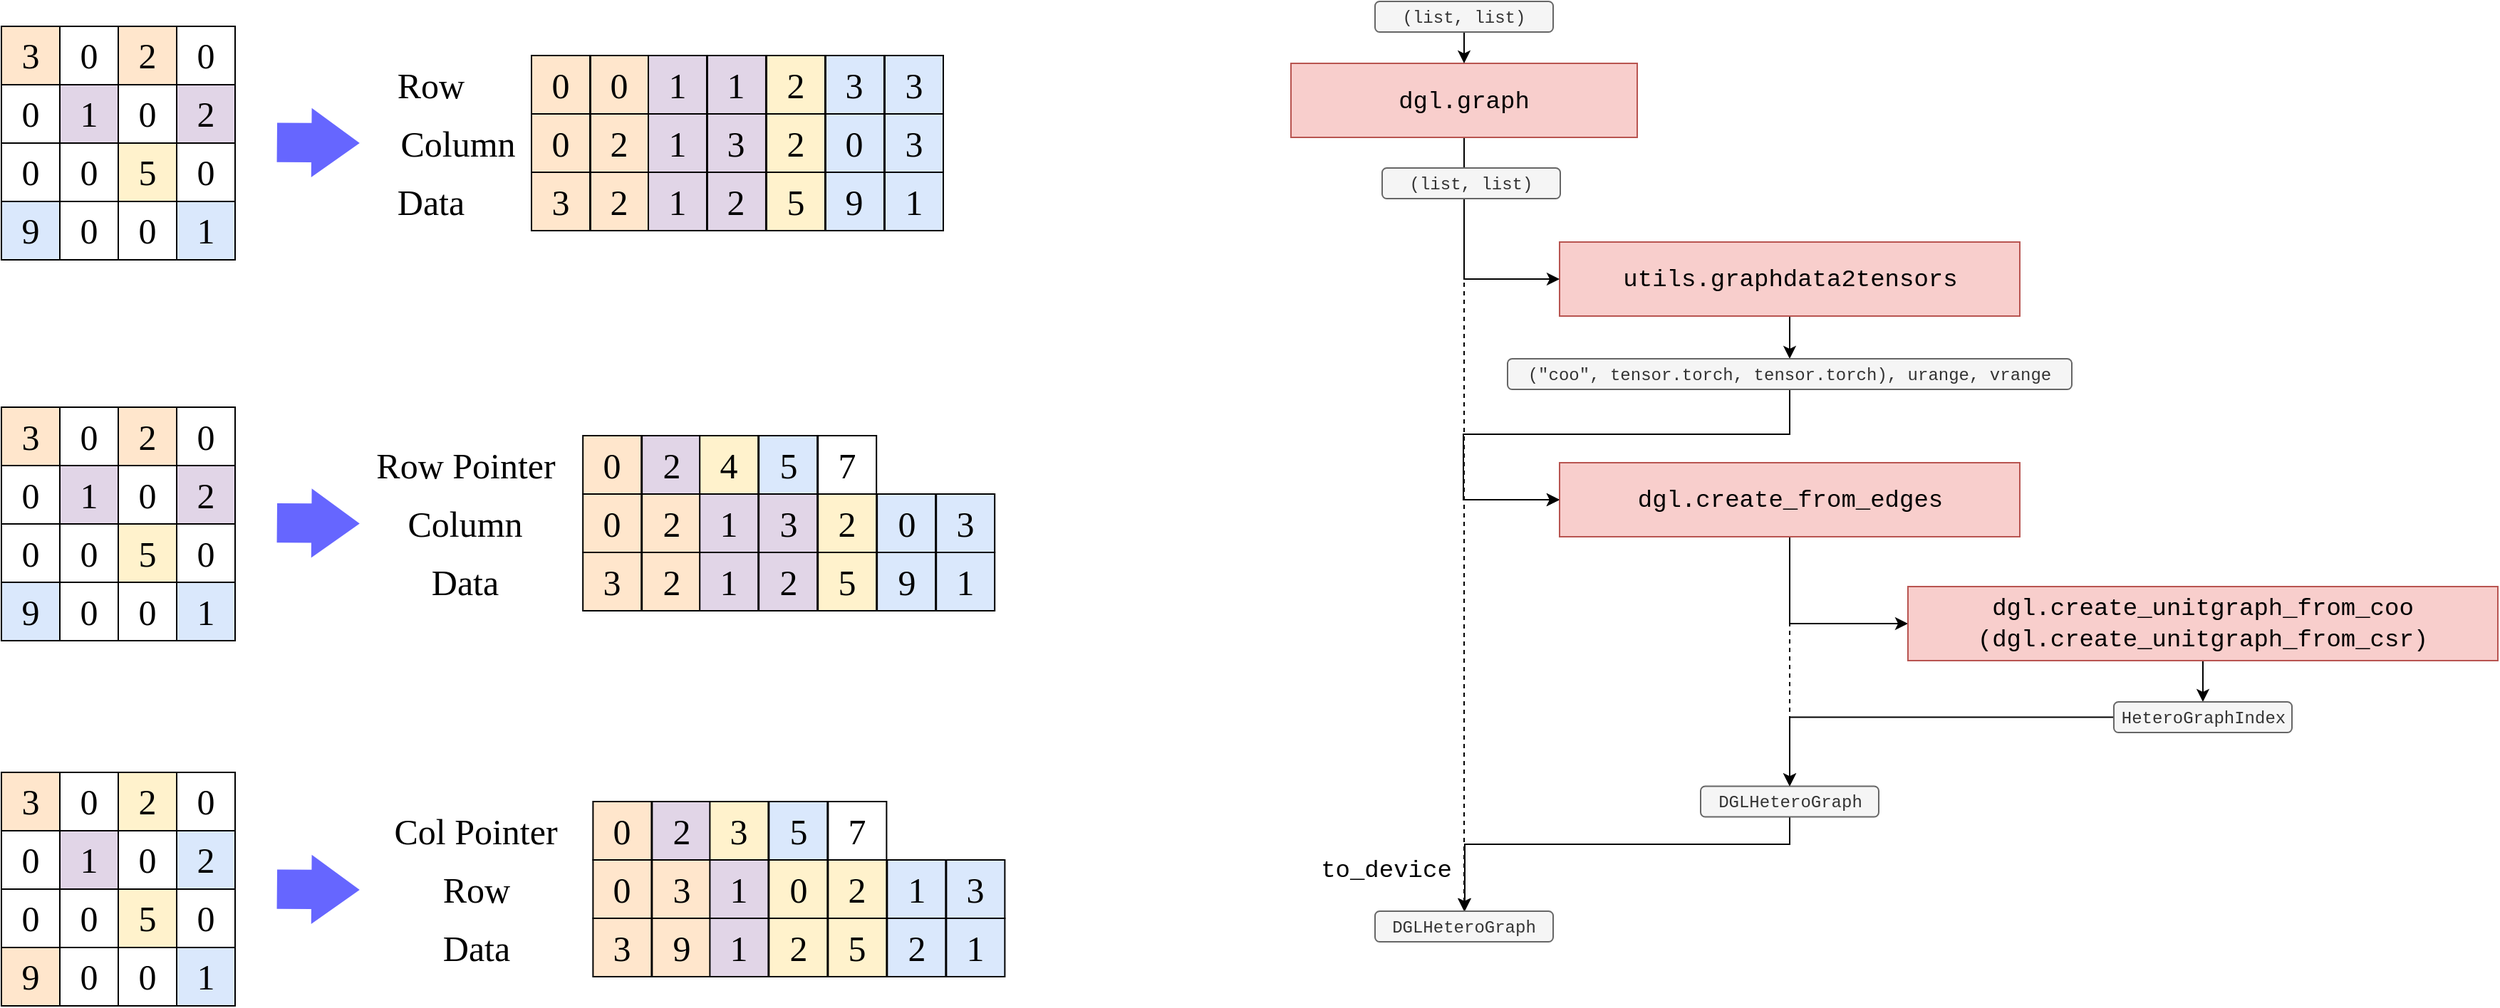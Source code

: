 <mxfile version="15.8.7" type="device"><diagram id="SxTPNowjewA1KkEdFy43" name="Page-1"><mxGraphModel dx="3826" dy="-4719" grid="0" gridSize="10" guides="1" tooltips="1" connect="1" arrows="1" fold="1" page="0" pageScale="1" pageWidth="827" pageHeight="1169" math="0" shadow="0"><root><mxCell id="0"/><mxCell id="1" parent="0"/><mxCell id="z6nyn9DgSrlW5xsmhyl9-1" value="&lt;font style=&quot;font-size: 25px&quot;&gt;3&lt;/font&gt;" style="whiteSpace=wrap;html=1;aspect=fixed;fontFamily=Tahoma;fillColor=#ffe6cc;strokeColor=#000000;" parent="1" vertex="1"><mxGeometry x="-2289" y="5666.5" width="41" height="41" as="geometry"/></mxCell><mxCell id="z6nyn9DgSrlW5xsmhyl9-2" value="&lt;font style=&quot;font-size: 25px&quot;&gt;0&lt;/font&gt;" style="whiteSpace=wrap;html=1;aspect=fixed;fontFamily=Tahoma;strokeColor=#000000;" parent="1" vertex="1"><mxGeometry x="-2248" y="5666.5" width="41" height="41" as="geometry"/></mxCell><mxCell id="z6nyn9DgSrlW5xsmhyl9-3" value="&lt;font style=&quot;font-size: 25px&quot;&gt;2&lt;/font&gt;" style="whiteSpace=wrap;html=1;aspect=fixed;fontFamily=Tahoma;fillColor=#ffe6cc;strokeColor=#000000;" parent="1" vertex="1"><mxGeometry x="-2207" y="5666.5" width="41" height="41" as="geometry"/></mxCell><mxCell id="z6nyn9DgSrlW5xsmhyl9-4" value="&lt;font style=&quot;font-size: 25px&quot;&gt;0&lt;/font&gt;" style="whiteSpace=wrap;html=1;aspect=fixed;fontFamily=Tahoma;strokeColor=#000000;" parent="1" vertex="1"><mxGeometry x="-2166" y="5666.5" width="41" height="41" as="geometry"/></mxCell><mxCell id="z6nyn9DgSrlW5xsmhyl9-5" value="&lt;font style=&quot;font-size: 25px&quot;&gt;0&lt;/font&gt;" style="whiteSpace=wrap;html=1;aspect=fixed;fontFamily=Tahoma;strokeColor=#000000;" parent="1" vertex="1"><mxGeometry x="-2289" y="5707.5" width="41" height="41" as="geometry"/></mxCell><mxCell id="z6nyn9DgSrlW5xsmhyl9-6" value="&lt;font style=&quot;font-size: 25px&quot;&gt;1&lt;/font&gt;" style="whiteSpace=wrap;html=1;aspect=fixed;fontFamily=Tahoma;fillColor=#e1d5e7;strokeColor=#000000;" parent="1" vertex="1"><mxGeometry x="-2248" y="5707.5" width="41" height="41" as="geometry"/></mxCell><mxCell id="z6nyn9DgSrlW5xsmhyl9-7" value="&lt;font style=&quot;font-size: 25px&quot;&gt;0&lt;/font&gt;" style="whiteSpace=wrap;html=1;aspect=fixed;fontFamily=Tahoma;strokeColor=#000000;" parent="1" vertex="1"><mxGeometry x="-2207" y="5707.5" width="41" height="41" as="geometry"/></mxCell><mxCell id="z6nyn9DgSrlW5xsmhyl9-8" value="&lt;font style=&quot;font-size: 25px&quot;&gt;2&lt;/font&gt;" style="whiteSpace=wrap;html=1;aspect=fixed;fontFamily=Tahoma;fillColor=#e1d5e7;strokeColor=#000000;" parent="1" vertex="1"><mxGeometry x="-2166" y="5707.5" width="41" height="41" as="geometry"/></mxCell><mxCell id="z6nyn9DgSrlW5xsmhyl9-9" value="&lt;font style=&quot;font-size: 25px&quot;&gt;0&lt;/font&gt;" style="whiteSpace=wrap;html=1;aspect=fixed;fontFamily=Tahoma;strokeColor=#000000;" parent="1" vertex="1"><mxGeometry x="-2289" y="5748.5" width="41" height="41" as="geometry"/></mxCell><mxCell id="z6nyn9DgSrlW5xsmhyl9-10" value="&lt;font style=&quot;font-size: 25px&quot;&gt;0&lt;/font&gt;" style="whiteSpace=wrap;html=1;aspect=fixed;fontFamily=Tahoma;strokeColor=#000000;" parent="1" vertex="1"><mxGeometry x="-2248" y="5748.5" width="41" height="41" as="geometry"/></mxCell><mxCell id="z6nyn9DgSrlW5xsmhyl9-11" value="&lt;font style=&quot;font-size: 25px&quot;&gt;5&lt;/font&gt;" style="whiteSpace=wrap;html=1;aspect=fixed;fontFamily=Tahoma;fillColor=#fff2cc;strokeColor=#000000;" parent="1" vertex="1"><mxGeometry x="-2207" y="5748.5" width="41" height="41" as="geometry"/></mxCell><mxCell id="z6nyn9DgSrlW5xsmhyl9-12" value="&lt;font style=&quot;font-size: 25px&quot;&gt;0&lt;/font&gt;" style="whiteSpace=wrap;html=1;aspect=fixed;fontFamily=Tahoma;strokeColor=#000000;" parent="1" vertex="1"><mxGeometry x="-2166" y="5748.5" width="41" height="41" as="geometry"/></mxCell><mxCell id="z6nyn9DgSrlW5xsmhyl9-13" value="&lt;font style=&quot;font-size: 25px&quot;&gt;9&lt;/font&gt;" style="whiteSpace=wrap;html=1;aspect=fixed;fontFamily=Tahoma;fillColor=#dae8fc;strokeColor=#000000;" parent="1" vertex="1"><mxGeometry x="-2289" y="5789.5" width="41" height="41" as="geometry"/></mxCell><mxCell id="z6nyn9DgSrlW5xsmhyl9-14" value="&lt;font style=&quot;font-size: 25px&quot;&gt;0&lt;/font&gt;" style="whiteSpace=wrap;html=1;aspect=fixed;fontFamily=Tahoma;strokeColor=#000000;" parent="1" vertex="1"><mxGeometry x="-2248" y="5789.5" width="41" height="41" as="geometry"/></mxCell><mxCell id="z6nyn9DgSrlW5xsmhyl9-15" value="&lt;font style=&quot;font-size: 25px&quot;&gt;0&lt;/font&gt;" style="whiteSpace=wrap;html=1;aspect=fixed;fontFamily=Tahoma;strokeColor=#000000;" parent="1" vertex="1"><mxGeometry x="-2207" y="5789.5" width="41" height="41" as="geometry"/></mxCell><mxCell id="z6nyn9DgSrlW5xsmhyl9-16" value="&lt;font style=&quot;font-size: 25px&quot;&gt;1&lt;/font&gt;" style="whiteSpace=wrap;html=1;aspect=fixed;fontFamily=Tahoma;fillColor=#dae8fc;strokeColor=#000000;" parent="1" vertex="1"><mxGeometry x="-2166" y="5789.5" width="41" height="41" as="geometry"/></mxCell><mxCell id="z6nyn9DgSrlW5xsmhyl9-17" value="&lt;font style=&quot;font-size: 25px&quot;&gt;0&lt;/font&gt;" style="whiteSpace=wrap;html=1;aspect=fixed;fontFamily=Tahoma;fillColor=#ffe6cc;strokeColor=#000000;" parent="1" vertex="1"><mxGeometry x="-1917" y="5687" width="41" height="41" as="geometry"/></mxCell><mxCell id="z6nyn9DgSrlW5xsmhyl9-18" value="&lt;font style=&quot;font-size: 25px&quot;&gt;0&lt;/font&gt;" style="whiteSpace=wrap;html=1;aspect=fixed;fontFamily=Tahoma;fillColor=#ffe6cc;strokeColor=#000000;" parent="1" vertex="1"><mxGeometry x="-1875.52" y="5687" width="41" height="41" as="geometry"/></mxCell><mxCell id="z6nyn9DgSrlW5xsmhyl9-19" value="&lt;font style=&quot;font-size: 25px&quot;&gt;0&lt;/font&gt;" style="whiteSpace=wrap;html=1;aspect=fixed;fontFamily=Tahoma;fillColor=#ffe6cc;strokeColor=#000000;" parent="1" vertex="1"><mxGeometry x="-1917" y="5728" width="41" height="41" as="geometry"/></mxCell><mxCell id="z6nyn9DgSrlW5xsmhyl9-20" value="&lt;font style=&quot;font-size: 25px&quot;&gt;2&lt;/font&gt;" style="whiteSpace=wrap;html=1;aspect=fixed;fontFamily=Tahoma;fillColor=#ffe6cc;strokeColor=#000000;" parent="1" vertex="1"><mxGeometry x="-1875.52" y="5728" width="41" height="41" as="geometry"/></mxCell><mxCell id="z6nyn9DgSrlW5xsmhyl9-21" value="&lt;font style=&quot;font-size: 25px&quot;&gt;3&lt;/font&gt;" style="whiteSpace=wrap;html=1;aspect=fixed;fontFamily=Tahoma;fillColor=#ffe6cc;strokeColor=#000000;" parent="1" vertex="1"><mxGeometry x="-1917" y="5769" width="41" height="41" as="geometry"/></mxCell><mxCell id="z6nyn9DgSrlW5xsmhyl9-22" value="&lt;font style=&quot;font-size: 25px&quot;&gt;2&lt;/font&gt;" style="whiteSpace=wrap;html=1;aspect=fixed;fontFamily=Tahoma;fillColor=#ffe6cc;strokeColor=#000000;" parent="1" vertex="1"><mxGeometry x="-1875.52" y="5769" width="41" height="41" as="geometry"/></mxCell><mxCell id="z6nyn9DgSrlW5xsmhyl9-23" value="&lt;font style=&quot;font-size: 25px&quot;&gt;1&lt;/font&gt;" style="whiteSpace=wrap;html=1;aspect=fixed;fontFamily=Tahoma;fillColor=#e1d5e7;strokeColor=#000000;" parent="1" vertex="1"><mxGeometry x="-1835" y="5687" width="41" height="41" as="geometry"/></mxCell><mxCell id="z6nyn9DgSrlW5xsmhyl9-24" value="&lt;font style=&quot;font-size: 25px&quot;&gt;1&lt;/font&gt;" style="whiteSpace=wrap;html=1;aspect=fixed;fontFamily=Tahoma;fillColor=#e1d5e7;strokeColor=#000000;" parent="1" vertex="1"><mxGeometry x="-1793.52" y="5687" width="41" height="41" as="geometry"/></mxCell><mxCell id="z6nyn9DgSrlW5xsmhyl9-25" value="&lt;font style=&quot;font-size: 25px&quot;&gt;1&lt;/font&gt;" style="whiteSpace=wrap;html=1;aspect=fixed;fontFamily=Tahoma;fillColor=#e1d5e7;strokeColor=#000000;" parent="1" vertex="1"><mxGeometry x="-1835" y="5728" width="41" height="41" as="geometry"/></mxCell><mxCell id="z6nyn9DgSrlW5xsmhyl9-26" value="&lt;font style=&quot;font-size: 25px&quot;&gt;3&lt;/font&gt;" style="whiteSpace=wrap;html=1;aspect=fixed;fontFamily=Tahoma;fillColor=#e1d5e7;strokeColor=#000000;" parent="1" vertex="1"><mxGeometry x="-1793.52" y="5728" width="41" height="41" as="geometry"/></mxCell><mxCell id="z6nyn9DgSrlW5xsmhyl9-27" value="&lt;font style=&quot;font-size: 25px&quot;&gt;1&lt;/font&gt;" style="whiteSpace=wrap;html=1;aspect=fixed;fontFamily=Tahoma;fillColor=#e1d5e7;strokeColor=#000000;" parent="1" vertex="1"><mxGeometry x="-1835" y="5769" width="41" height="41" as="geometry"/></mxCell><mxCell id="z6nyn9DgSrlW5xsmhyl9-28" value="&lt;font style=&quot;font-size: 25px&quot;&gt;2&lt;/font&gt;" style="whiteSpace=wrap;html=1;aspect=fixed;fontFamily=Tahoma;fillColor=#e1d5e7;strokeColor=#000000;" parent="1" vertex="1"><mxGeometry x="-1793.52" y="5769" width="41" height="41" as="geometry"/></mxCell><mxCell id="z6nyn9DgSrlW5xsmhyl9-29" value="&lt;font style=&quot;font-size: 25px&quot;&gt;2&lt;/font&gt;" style="whiteSpace=wrap;html=1;aspect=fixed;fontFamily=Tahoma;fillColor=#fff2cc;strokeColor=#000000;" parent="1" vertex="1"><mxGeometry x="-1752" y="5687" width="41" height="41" as="geometry"/></mxCell><mxCell id="z6nyn9DgSrlW5xsmhyl9-30" value="&lt;font style=&quot;font-size: 25px&quot;&gt;3&lt;/font&gt;" style="whiteSpace=wrap;html=1;aspect=fixed;fontFamily=Tahoma;fillColor=#dae8fc;strokeColor=#000000;" parent="1" vertex="1"><mxGeometry x="-1710.52" y="5687" width="41" height="41" as="geometry"/></mxCell><mxCell id="z6nyn9DgSrlW5xsmhyl9-31" value="&lt;font style=&quot;font-size: 25px&quot;&gt;2&lt;/font&gt;" style="whiteSpace=wrap;html=1;aspect=fixed;fontFamily=Tahoma;fillColor=#fff2cc;strokeColor=#000000;" parent="1" vertex="1"><mxGeometry x="-1752" y="5728" width="41" height="41" as="geometry"/></mxCell><mxCell id="z6nyn9DgSrlW5xsmhyl9-32" value="&lt;font style=&quot;font-size: 25px&quot;&gt;0&lt;/font&gt;" style="whiteSpace=wrap;html=1;aspect=fixed;fontFamily=Tahoma;fillColor=#dae8fc;strokeColor=#000000;" parent="1" vertex="1"><mxGeometry x="-1710.52" y="5728" width="41" height="41" as="geometry"/></mxCell><mxCell id="z6nyn9DgSrlW5xsmhyl9-33" value="&lt;font style=&quot;font-size: 25px&quot;&gt;5&lt;/font&gt;" style="whiteSpace=wrap;html=1;aspect=fixed;fontFamily=Tahoma;fillColor=#fff2cc;strokeColor=#000000;" parent="1" vertex="1"><mxGeometry x="-1752" y="5769" width="41" height="41" as="geometry"/></mxCell><mxCell id="z6nyn9DgSrlW5xsmhyl9-34" value="&lt;font style=&quot;font-size: 25px&quot;&gt;9&lt;/font&gt;" style="whiteSpace=wrap;html=1;aspect=fixed;fontFamily=Tahoma;fillColor=#dae8fc;strokeColor=#000000;" parent="1" vertex="1"><mxGeometry x="-1710.52" y="5769" width="41" height="41" as="geometry"/></mxCell><mxCell id="z6nyn9DgSrlW5xsmhyl9-35" value="&lt;font face=&quot;Georgia&quot;&gt;Row&lt;/font&gt;" style="text;html=1;strokeColor=none;fillColor=none;align=center;verticalAlign=middle;whiteSpace=wrap;rounded=0;fontFamily=Helvetica;fontSize=25;fontColor=#000000;opacity=80;rotation=0;" parent="1" vertex="1"><mxGeometry x="-2017" y="5692.5" width="59.11" height="30" as="geometry"/></mxCell><mxCell id="z6nyn9DgSrlW5xsmhyl9-36" value="&lt;font face=&quot;Georgia&quot;&gt;Column&lt;/font&gt;" style="text;html=1;strokeColor=none;fillColor=none;align=center;verticalAlign=middle;whiteSpace=wrap;rounded=0;fontFamily=Helvetica;fontSize=25;fontColor=#000000;opacity=80;rotation=0;" parent="1" vertex="1"><mxGeometry x="-1998.37" y="5733.5" width="59.11" height="30" as="geometry"/></mxCell><mxCell id="z6nyn9DgSrlW5xsmhyl9-37" value="&lt;font face=&quot;Georgia&quot;&gt;Data&lt;/font&gt;" style="text;html=1;strokeColor=none;fillColor=none;align=center;verticalAlign=middle;whiteSpace=wrap;rounded=0;fontFamily=Helvetica;fontSize=25;fontColor=#000000;opacity=80;rotation=0;" parent="1" vertex="1"><mxGeometry x="-2017.0" y="5774.5" width="59.11" height="30" as="geometry"/></mxCell><mxCell id="z6nyn9DgSrlW5xsmhyl9-38" value="&lt;font style=&quot;font-size: 25px&quot;&gt;3&lt;/font&gt;" style="whiteSpace=wrap;html=1;aspect=fixed;fontFamily=Tahoma;fillColor=#dae8fc;strokeColor=#000000;" parent="1" vertex="1"><mxGeometry x="-1669" y="5687" width="41" height="41" as="geometry"/></mxCell><mxCell id="z6nyn9DgSrlW5xsmhyl9-39" value="&lt;font style=&quot;font-size: 25px&quot;&gt;3&lt;/font&gt;" style="whiteSpace=wrap;html=1;aspect=fixed;fontFamily=Tahoma;fillColor=#dae8fc;strokeColor=#000000;" parent="1" vertex="1"><mxGeometry x="-1669" y="5728" width="41" height="41" as="geometry"/></mxCell><mxCell id="z6nyn9DgSrlW5xsmhyl9-40" value="&lt;font style=&quot;font-size: 25px&quot;&gt;1&lt;/font&gt;" style="whiteSpace=wrap;html=1;aspect=fixed;fontFamily=Tahoma;fillColor=#dae8fc;strokeColor=#000000;" parent="1" vertex="1"><mxGeometry x="-1669" y="5769" width="41" height="41" as="geometry"/></mxCell><mxCell id="z6nyn9DgSrlW5xsmhyl9-41" value="&lt;font style=&quot;font-size: 25px&quot;&gt;0&lt;/font&gt;" style="whiteSpace=wrap;html=1;aspect=fixed;fontFamily=Tahoma;fillColor=#ffe6cc;strokeColor=#000000;" parent="1" vertex="1"><mxGeometry x="-1880.91" y="5954" width="41" height="41" as="geometry"/></mxCell><mxCell id="z6nyn9DgSrlW5xsmhyl9-42" value="&lt;font style=&quot;font-size: 25px&quot;&gt;2&lt;/font&gt;" style="whiteSpace=wrap;html=1;aspect=fixed;fontFamily=Tahoma;fillColor=#e1d5e7;strokeColor=#000000;" parent="1" vertex="1"><mxGeometry x="-1839.43" y="5954" width="41" height="41" as="geometry"/></mxCell><mxCell id="z6nyn9DgSrlW5xsmhyl9-43" value="&lt;font style=&quot;font-size: 25px&quot;&gt;0&lt;/font&gt;" style="whiteSpace=wrap;html=1;aspect=fixed;fontFamily=Tahoma;fillColor=#ffe6cc;strokeColor=#000000;" parent="1" vertex="1"><mxGeometry x="-1880.91" y="5995" width="41" height="41" as="geometry"/></mxCell><mxCell id="z6nyn9DgSrlW5xsmhyl9-44" value="&lt;font style=&quot;font-size: 25px&quot;&gt;2&lt;/font&gt;" style="whiteSpace=wrap;html=1;aspect=fixed;fontFamily=Tahoma;fillColor=#ffe6cc;strokeColor=#000000;" parent="1" vertex="1"><mxGeometry x="-1839.43" y="5995" width="41" height="41" as="geometry"/></mxCell><mxCell id="z6nyn9DgSrlW5xsmhyl9-45" value="&lt;font style=&quot;font-size: 25px&quot;&gt;3&lt;/font&gt;" style="whiteSpace=wrap;html=1;aspect=fixed;fontFamily=Tahoma;fillColor=#ffe6cc;strokeColor=#000000;" parent="1" vertex="1"><mxGeometry x="-1880.91" y="6036" width="41" height="41" as="geometry"/></mxCell><mxCell id="z6nyn9DgSrlW5xsmhyl9-46" value="&lt;font style=&quot;font-size: 25px&quot;&gt;2&lt;/font&gt;" style="whiteSpace=wrap;html=1;aspect=fixed;fontFamily=Tahoma;fillColor=#ffe6cc;strokeColor=#000000;" parent="1" vertex="1"><mxGeometry x="-1839.43" y="6036" width="41" height="41" as="geometry"/></mxCell><mxCell id="z6nyn9DgSrlW5xsmhyl9-47" value="&lt;font style=&quot;font-size: 25px&quot;&gt;4&lt;/font&gt;" style="whiteSpace=wrap;html=1;aspect=fixed;fontFamily=Tahoma;fillColor=#fff2cc;strokeColor=#000000;" parent="1" vertex="1"><mxGeometry x="-1798.91" y="5954" width="41" height="41" as="geometry"/></mxCell><mxCell id="z6nyn9DgSrlW5xsmhyl9-48" value="&lt;font style=&quot;font-size: 25px&quot;&gt;5&lt;/font&gt;" style="whiteSpace=wrap;html=1;aspect=fixed;fontFamily=Tahoma;fillColor=#dae8fc;strokeColor=#000000;" parent="1" vertex="1"><mxGeometry x="-1757.43" y="5954" width="41" height="41" as="geometry"/></mxCell><mxCell id="z6nyn9DgSrlW5xsmhyl9-49" value="&lt;font style=&quot;font-size: 25px&quot;&gt;1&lt;/font&gt;" style="whiteSpace=wrap;html=1;aspect=fixed;fontFamily=Tahoma;fillColor=#e1d5e7;strokeColor=#000000;" parent="1" vertex="1"><mxGeometry x="-1798.91" y="5995" width="41" height="41" as="geometry"/></mxCell><mxCell id="z6nyn9DgSrlW5xsmhyl9-50" value="&lt;font style=&quot;font-size: 25px&quot;&gt;3&lt;/font&gt;" style="whiteSpace=wrap;html=1;aspect=fixed;fontFamily=Tahoma;fillColor=#e1d5e7;strokeColor=#000000;" parent="1" vertex="1"><mxGeometry x="-1757.43" y="5995" width="41" height="41" as="geometry"/></mxCell><mxCell id="z6nyn9DgSrlW5xsmhyl9-51" value="&lt;font style=&quot;font-size: 25px&quot;&gt;1&lt;/font&gt;" style="whiteSpace=wrap;html=1;aspect=fixed;fontFamily=Tahoma;fillColor=#e1d5e7;strokeColor=#000000;" parent="1" vertex="1"><mxGeometry x="-1798.91" y="6036" width="41" height="41" as="geometry"/></mxCell><mxCell id="z6nyn9DgSrlW5xsmhyl9-52" value="&lt;font style=&quot;font-size: 25px&quot;&gt;2&lt;/font&gt;" style="whiteSpace=wrap;html=1;aspect=fixed;fontFamily=Tahoma;fillColor=#e1d5e7;strokeColor=#000000;" parent="1" vertex="1"><mxGeometry x="-1757.43" y="6036" width="41" height="41" as="geometry"/></mxCell><mxCell id="z6nyn9DgSrlW5xsmhyl9-53" value="&lt;font style=&quot;font-size: 25px&quot;&gt;7&lt;/font&gt;" style="whiteSpace=wrap;html=1;aspect=fixed;fontFamily=Tahoma;strokeColor=#000000;" parent="1" vertex="1"><mxGeometry x="-1715.91" y="5954" width="41" height="41" as="geometry"/></mxCell><mxCell id="z6nyn9DgSrlW5xsmhyl9-54" value="&lt;font style=&quot;font-size: 25px&quot;&gt;2&lt;/font&gt;" style="whiteSpace=wrap;html=1;aspect=fixed;fontFamily=Tahoma;fillColor=#fff2cc;strokeColor=#000000;" parent="1" vertex="1"><mxGeometry x="-1715.91" y="5995" width="41" height="41" as="geometry"/></mxCell><mxCell id="z6nyn9DgSrlW5xsmhyl9-55" value="&lt;font style=&quot;font-size: 25px&quot;&gt;0&lt;/font&gt;" style="whiteSpace=wrap;html=1;aspect=fixed;fontFamily=Tahoma;fillColor=#dae8fc;strokeColor=#000000;" parent="1" vertex="1"><mxGeometry x="-1674.43" y="5995" width="41" height="41" as="geometry"/></mxCell><mxCell id="z6nyn9DgSrlW5xsmhyl9-56" value="&lt;font style=&quot;font-size: 25px&quot;&gt;5&lt;/font&gt;" style="whiteSpace=wrap;html=1;aspect=fixed;fontFamily=Tahoma;fillColor=#fff2cc;strokeColor=#000000;" parent="1" vertex="1"><mxGeometry x="-1715.91" y="6036" width="41" height="41" as="geometry"/></mxCell><mxCell id="z6nyn9DgSrlW5xsmhyl9-57" value="&lt;font style=&quot;font-size: 25px&quot;&gt;9&lt;/font&gt;" style="whiteSpace=wrap;html=1;aspect=fixed;fontFamily=Tahoma;fillColor=#dae8fc;strokeColor=#000000;" parent="1" vertex="1"><mxGeometry x="-1674.43" y="6036" width="41" height="41" as="geometry"/></mxCell><mxCell id="z6nyn9DgSrlW5xsmhyl9-58" value="&lt;font face=&quot;Georgia&quot;&gt;Row Pointer&lt;/font&gt;" style="text;html=1;strokeColor=none;fillColor=none;align=center;verticalAlign=middle;whiteSpace=wrap;rounded=0;fontFamily=Helvetica;fontSize=25;fontColor=#000000;opacity=80;rotation=0;" parent="1" vertex="1"><mxGeometry x="-2037.1" y="5959.5" width="148.11" height="30" as="geometry"/></mxCell><mxCell id="z6nyn9DgSrlW5xsmhyl9-59" value="&lt;font face=&quot;Georgia&quot;&gt;Column&lt;/font&gt;" style="text;html=1;strokeColor=none;fillColor=none;align=center;verticalAlign=middle;whiteSpace=wrap;rounded=0;fontFamily=Helvetica;fontSize=25;fontColor=#000000;opacity=80;rotation=0;" parent="1" vertex="1"><mxGeometry x="-1992.6" y="6000.5" width="59.11" height="30" as="geometry"/></mxCell><mxCell id="z6nyn9DgSrlW5xsmhyl9-60" value="&lt;font face=&quot;Georgia&quot;&gt;Data&lt;/font&gt;" style="text;html=1;strokeColor=none;fillColor=none;align=center;verticalAlign=middle;whiteSpace=wrap;rounded=0;fontFamily=Helvetica;fontSize=25;fontColor=#000000;opacity=80;rotation=0;" parent="1" vertex="1"><mxGeometry x="-1992.6" y="6041.5" width="59.11" height="30" as="geometry"/></mxCell><mxCell id="z6nyn9DgSrlW5xsmhyl9-61" value="&lt;font style=&quot;font-size: 25px&quot;&gt;3&lt;/font&gt;" style="whiteSpace=wrap;html=1;aspect=fixed;fontFamily=Tahoma;fillColor=#dae8fc;strokeColor=#000000;" parent="1" vertex="1"><mxGeometry x="-1632.91" y="5995" width="41" height="41" as="geometry"/></mxCell><mxCell id="z6nyn9DgSrlW5xsmhyl9-62" value="&lt;font style=&quot;font-size: 25px&quot;&gt;1&lt;/font&gt;" style="whiteSpace=wrap;html=1;aspect=fixed;fontFamily=Tahoma;fillColor=#dae8fc;strokeColor=#000000;" parent="1" vertex="1"><mxGeometry x="-1632.91" y="6036" width="41" height="41" as="geometry"/></mxCell><mxCell id="z6nyn9DgSrlW5xsmhyl9-63" value="&lt;font style=&quot;font-size: 25px&quot;&gt;0&lt;/font&gt;" style="whiteSpace=wrap;html=1;aspect=fixed;fontFamily=Tahoma;fillColor=#ffe6cc;strokeColor=#000000;" parent="1" vertex="1"><mxGeometry x="-1873.81" y="6211" width="41" height="41" as="geometry"/></mxCell><mxCell id="z6nyn9DgSrlW5xsmhyl9-64" value="&lt;font style=&quot;font-size: 25px&quot;&gt;2&lt;/font&gt;" style="whiteSpace=wrap;html=1;aspect=fixed;fontFamily=Tahoma;fillColor=#e1d5e7;strokeColor=#000000;" parent="1" vertex="1"><mxGeometry x="-1832.33" y="6211" width="41" height="41" as="geometry"/></mxCell><mxCell id="z6nyn9DgSrlW5xsmhyl9-65" value="&lt;font style=&quot;font-size: 25px&quot;&gt;0&lt;/font&gt;" style="whiteSpace=wrap;html=1;aspect=fixed;fontFamily=Tahoma;fillColor=#ffe6cc;strokeColor=#000000;" parent="1" vertex="1"><mxGeometry x="-1873.81" y="6252" width="41" height="41" as="geometry"/></mxCell><mxCell id="z6nyn9DgSrlW5xsmhyl9-66" value="&lt;font style=&quot;font-size: 25px&quot;&gt;3&lt;/font&gt;" style="whiteSpace=wrap;html=1;aspect=fixed;fontFamily=Tahoma;fillColor=#ffe6cc;strokeColor=#000000;" parent="1" vertex="1"><mxGeometry x="-1832.33" y="6252" width="41" height="41" as="geometry"/></mxCell><mxCell id="z6nyn9DgSrlW5xsmhyl9-67" value="&lt;font style=&quot;font-size: 25px&quot;&gt;3&lt;/font&gt;" style="whiteSpace=wrap;html=1;aspect=fixed;fontFamily=Tahoma;fillColor=#ffe6cc;strokeColor=#000000;" parent="1" vertex="1"><mxGeometry x="-1873.81" y="6293" width="41" height="41" as="geometry"/></mxCell><mxCell id="z6nyn9DgSrlW5xsmhyl9-68" value="&lt;font style=&quot;font-size: 25px&quot;&gt;9&lt;/font&gt;" style="whiteSpace=wrap;html=1;aspect=fixed;fontFamily=Tahoma;fillColor=#ffe6cc;strokeColor=#000000;" parent="1" vertex="1"><mxGeometry x="-1832.33" y="6293" width="41" height="41" as="geometry"/></mxCell><mxCell id="z6nyn9DgSrlW5xsmhyl9-69" value="&lt;font style=&quot;font-size: 25px&quot;&gt;3&lt;/font&gt;" style="whiteSpace=wrap;html=1;aspect=fixed;fontFamily=Tahoma;fillColor=#fff2cc;strokeColor=#000000;" parent="1" vertex="1"><mxGeometry x="-1791.81" y="6211" width="41" height="41" as="geometry"/></mxCell><mxCell id="z6nyn9DgSrlW5xsmhyl9-70" value="&lt;font style=&quot;font-size: 25px&quot;&gt;5&lt;/font&gt;" style="whiteSpace=wrap;html=1;aspect=fixed;fontFamily=Tahoma;fillColor=#dae8fc;strokeColor=#000000;" parent="1" vertex="1"><mxGeometry x="-1750.33" y="6211" width="41" height="41" as="geometry"/></mxCell><mxCell id="z6nyn9DgSrlW5xsmhyl9-71" value="&lt;font style=&quot;font-size: 25px&quot;&gt;1&lt;/font&gt;" style="whiteSpace=wrap;html=1;aspect=fixed;fontFamily=Tahoma;fillColor=#e1d5e7;strokeColor=#000000;" parent="1" vertex="1"><mxGeometry x="-1791.81" y="6252" width="41" height="41" as="geometry"/></mxCell><mxCell id="z6nyn9DgSrlW5xsmhyl9-72" value="&lt;font style=&quot;font-size: 25px&quot;&gt;0&lt;/font&gt;" style="whiteSpace=wrap;html=1;aspect=fixed;fontFamily=Tahoma;fillColor=#fff2cc;strokeColor=#000000;" parent="1" vertex="1"><mxGeometry x="-1750.33" y="6252" width="41" height="41" as="geometry"/></mxCell><mxCell id="z6nyn9DgSrlW5xsmhyl9-73" value="&lt;font style=&quot;font-size: 25px&quot;&gt;1&lt;/font&gt;" style="whiteSpace=wrap;html=1;aspect=fixed;fontFamily=Tahoma;fillColor=#e1d5e7;strokeColor=#000000;" parent="1" vertex="1"><mxGeometry x="-1791.81" y="6293" width="41" height="41" as="geometry"/></mxCell><mxCell id="z6nyn9DgSrlW5xsmhyl9-74" value="&lt;font style=&quot;font-size: 25px&quot;&gt;2&lt;/font&gt;" style="whiteSpace=wrap;html=1;aspect=fixed;fontFamily=Tahoma;fillColor=#fff2cc;strokeColor=#000000;" parent="1" vertex="1"><mxGeometry x="-1750.33" y="6293" width="41" height="41" as="geometry"/></mxCell><mxCell id="z6nyn9DgSrlW5xsmhyl9-75" value="&lt;font style=&quot;font-size: 25px&quot;&gt;7&lt;/font&gt;" style="whiteSpace=wrap;html=1;aspect=fixed;fontFamily=Tahoma;strokeColor=#000000;" parent="1" vertex="1"><mxGeometry x="-1708.81" y="6211" width="41" height="41" as="geometry"/></mxCell><mxCell id="z6nyn9DgSrlW5xsmhyl9-76" value="&lt;font style=&quot;font-size: 25px&quot;&gt;2&lt;/font&gt;" style="whiteSpace=wrap;html=1;aspect=fixed;fontFamily=Tahoma;fillColor=#fff2cc;strokeColor=#000000;" parent="1" vertex="1"><mxGeometry x="-1708.81" y="6252" width="41" height="41" as="geometry"/></mxCell><mxCell id="z6nyn9DgSrlW5xsmhyl9-77" value="&lt;font style=&quot;font-size: 25px&quot;&gt;1&lt;/font&gt;" style="whiteSpace=wrap;html=1;aspect=fixed;fontFamily=Tahoma;fillColor=#dae8fc;strokeColor=#000000;" parent="1" vertex="1"><mxGeometry x="-1667.33" y="6252" width="41" height="41" as="geometry"/></mxCell><mxCell id="z6nyn9DgSrlW5xsmhyl9-78" value="&lt;font style=&quot;font-size: 25px&quot;&gt;5&lt;/font&gt;" style="whiteSpace=wrap;html=1;aspect=fixed;fontFamily=Tahoma;fillColor=#fff2cc;strokeColor=#000000;" parent="1" vertex="1"><mxGeometry x="-1708.81" y="6293" width="41" height="41" as="geometry"/></mxCell><mxCell id="z6nyn9DgSrlW5xsmhyl9-79" value="&lt;font style=&quot;font-size: 25px&quot;&gt;2&lt;/font&gt;" style="whiteSpace=wrap;html=1;aspect=fixed;fontFamily=Tahoma;fillColor=#dae8fc;strokeColor=#000000;" parent="1" vertex="1"><mxGeometry x="-1667.33" y="6293" width="41" height="41" as="geometry"/></mxCell><mxCell id="z6nyn9DgSrlW5xsmhyl9-80" value="&lt;font face=&quot;Georgia&quot;&gt;Col Pointer&lt;/font&gt;" style="text;html=1;strokeColor=none;fillColor=none;align=center;verticalAlign=middle;whiteSpace=wrap;rounded=0;fontFamily=Helvetica;fontSize=25;fontColor=#000000;opacity=80;rotation=0;" parent="1" vertex="1"><mxGeometry x="-2030" y="6216.5" width="148.11" height="30" as="geometry"/></mxCell><mxCell id="z6nyn9DgSrlW5xsmhyl9-81" value="&lt;font face=&quot;Georgia&quot;&gt;Row&lt;/font&gt;" style="text;html=1;strokeColor=none;fillColor=none;align=center;verticalAlign=middle;whiteSpace=wrap;rounded=0;fontFamily=Helvetica;fontSize=25;fontColor=#000000;opacity=80;rotation=0;" parent="1" vertex="1"><mxGeometry x="-1985.5" y="6257.5" width="59.11" height="30" as="geometry"/></mxCell><mxCell id="z6nyn9DgSrlW5xsmhyl9-82" value="&lt;font face=&quot;Georgia&quot;&gt;Data&lt;/font&gt;" style="text;html=1;strokeColor=none;fillColor=none;align=center;verticalAlign=middle;whiteSpace=wrap;rounded=0;fontFamily=Helvetica;fontSize=25;fontColor=#000000;opacity=80;rotation=0;" parent="1" vertex="1"><mxGeometry x="-1985.5" y="6298.5" width="59.11" height="30" as="geometry"/></mxCell><mxCell id="z6nyn9DgSrlW5xsmhyl9-83" value="&lt;font style=&quot;font-size: 25px&quot;&gt;3&lt;/font&gt;" style="whiteSpace=wrap;html=1;aspect=fixed;fontFamily=Tahoma;fillColor=#dae8fc;strokeColor=#000000;" parent="1" vertex="1"><mxGeometry x="-1625.81" y="6252" width="41" height="41" as="geometry"/></mxCell><mxCell id="z6nyn9DgSrlW5xsmhyl9-84" value="&lt;font style=&quot;font-size: 25px&quot;&gt;1&lt;/font&gt;" style="whiteSpace=wrap;html=1;aspect=fixed;fontFamily=Tahoma;fillColor=#dae8fc;strokeColor=#000000;" parent="1" vertex="1"><mxGeometry x="-1625.81" y="6293" width="41" height="41" as="geometry"/></mxCell><mxCell id="z6nyn9DgSrlW5xsmhyl9-85" value="&lt;font style=&quot;font-size: 25px&quot;&gt;3&lt;/font&gt;" style="whiteSpace=wrap;html=1;aspect=fixed;fontFamily=Tahoma;fillColor=#ffe6cc;strokeColor=#000000;" parent="1" vertex="1"><mxGeometry x="-2289" y="6190.5" width="41" height="41" as="geometry"/></mxCell><mxCell id="z6nyn9DgSrlW5xsmhyl9-86" value="&lt;font style=&quot;font-size: 25px&quot;&gt;0&lt;/font&gt;" style="whiteSpace=wrap;html=1;aspect=fixed;fontFamily=Tahoma;strokeColor=#000000;" parent="1" vertex="1"><mxGeometry x="-2248" y="6190.5" width="41" height="41" as="geometry"/></mxCell><mxCell id="z6nyn9DgSrlW5xsmhyl9-87" value="&lt;font style=&quot;font-size: 25px&quot;&gt;2&lt;/font&gt;" style="whiteSpace=wrap;html=1;aspect=fixed;fontFamily=Tahoma;fillColor=#fff2cc;strokeColor=#000000;" parent="1" vertex="1"><mxGeometry x="-2207" y="6190.5" width="41" height="41" as="geometry"/></mxCell><mxCell id="z6nyn9DgSrlW5xsmhyl9-88" value="&lt;font style=&quot;font-size: 25px&quot;&gt;0&lt;/font&gt;" style="whiteSpace=wrap;html=1;aspect=fixed;fontFamily=Tahoma;strokeColor=#000000;" parent="1" vertex="1"><mxGeometry x="-2166" y="6190.5" width="41" height="41" as="geometry"/></mxCell><mxCell id="z6nyn9DgSrlW5xsmhyl9-89" value="&lt;font style=&quot;font-size: 25px&quot;&gt;0&lt;/font&gt;" style="whiteSpace=wrap;html=1;aspect=fixed;fontFamily=Tahoma;strokeColor=#000000;" parent="1" vertex="1"><mxGeometry x="-2289" y="6231.5" width="41" height="41" as="geometry"/></mxCell><mxCell id="z6nyn9DgSrlW5xsmhyl9-90" value="&lt;font style=&quot;font-size: 25px&quot;&gt;1&lt;/font&gt;" style="whiteSpace=wrap;html=1;aspect=fixed;fontFamily=Tahoma;fillColor=#e1d5e7;strokeColor=#000000;" parent="1" vertex="1"><mxGeometry x="-2248" y="6231.5" width="41" height="41" as="geometry"/></mxCell><mxCell id="z6nyn9DgSrlW5xsmhyl9-91" value="&lt;font style=&quot;font-size: 25px&quot;&gt;0&lt;/font&gt;" style="whiteSpace=wrap;html=1;aspect=fixed;fontFamily=Tahoma;strokeColor=#000000;" parent="1" vertex="1"><mxGeometry x="-2207" y="6231.5" width="41" height="41" as="geometry"/></mxCell><mxCell id="z6nyn9DgSrlW5xsmhyl9-92" value="&lt;font style=&quot;font-size: 25px&quot;&gt;2&lt;/font&gt;" style="whiteSpace=wrap;html=1;aspect=fixed;fontFamily=Tahoma;fillColor=#dae8fc;strokeColor=#000000;" parent="1" vertex="1"><mxGeometry x="-2166" y="6231.5" width="41" height="41" as="geometry"/></mxCell><mxCell id="z6nyn9DgSrlW5xsmhyl9-93" value="&lt;font style=&quot;font-size: 25px&quot;&gt;0&lt;/font&gt;" style="whiteSpace=wrap;html=1;aspect=fixed;fontFamily=Tahoma;strokeColor=#000000;" parent="1" vertex="1"><mxGeometry x="-2289" y="6272.5" width="41" height="41" as="geometry"/></mxCell><mxCell id="z6nyn9DgSrlW5xsmhyl9-94" value="&lt;font style=&quot;font-size: 25px&quot;&gt;0&lt;/font&gt;" style="whiteSpace=wrap;html=1;aspect=fixed;fontFamily=Tahoma;strokeColor=#000000;" parent="1" vertex="1"><mxGeometry x="-2248" y="6272.5" width="41" height="41" as="geometry"/></mxCell><mxCell id="z6nyn9DgSrlW5xsmhyl9-95" value="&lt;font style=&quot;font-size: 25px&quot;&gt;5&lt;/font&gt;" style="whiteSpace=wrap;html=1;aspect=fixed;fontFamily=Tahoma;fillColor=#fff2cc;strokeColor=#000000;" parent="1" vertex="1"><mxGeometry x="-2207" y="6272.5" width="41" height="41" as="geometry"/></mxCell><mxCell id="z6nyn9DgSrlW5xsmhyl9-96" value="&lt;font style=&quot;font-size: 25px&quot;&gt;0&lt;/font&gt;" style="whiteSpace=wrap;html=1;aspect=fixed;fontFamily=Tahoma;strokeColor=#000000;" parent="1" vertex="1"><mxGeometry x="-2166" y="6272.5" width="41" height="41" as="geometry"/></mxCell><mxCell id="z6nyn9DgSrlW5xsmhyl9-97" value="&lt;font style=&quot;font-size: 25px&quot;&gt;9&lt;/font&gt;" style="whiteSpace=wrap;html=1;aspect=fixed;fontFamily=Tahoma;fillColor=#ffe6cc;strokeColor=#000000;" parent="1" vertex="1"><mxGeometry x="-2289" y="6313.5" width="41" height="41" as="geometry"/></mxCell><mxCell id="z6nyn9DgSrlW5xsmhyl9-98" value="&lt;font style=&quot;font-size: 25px&quot;&gt;0&lt;/font&gt;" style="whiteSpace=wrap;html=1;aspect=fixed;fontFamily=Tahoma;strokeColor=#000000;" parent="1" vertex="1"><mxGeometry x="-2248" y="6313.5" width="41" height="41" as="geometry"/></mxCell><mxCell id="z6nyn9DgSrlW5xsmhyl9-99" value="&lt;font style=&quot;font-size: 25px&quot;&gt;0&lt;/font&gt;" style="whiteSpace=wrap;html=1;aspect=fixed;fontFamily=Tahoma;strokeColor=#000000;" parent="1" vertex="1"><mxGeometry x="-2207" y="6313.5" width="41" height="41" as="geometry"/></mxCell><mxCell id="z6nyn9DgSrlW5xsmhyl9-100" value="&lt;font style=&quot;font-size: 25px&quot;&gt;1&lt;/font&gt;" style="whiteSpace=wrap;html=1;aspect=fixed;fontFamily=Tahoma;fillColor=#dae8fc;strokeColor=#000000;" parent="1" vertex="1"><mxGeometry x="-2166" y="6313.5" width="41" height="41" as="geometry"/></mxCell><mxCell id="z6nyn9DgSrlW5xsmhyl9-101" value="&lt;font style=&quot;font-size: 25px&quot;&gt;3&lt;/font&gt;" style="whiteSpace=wrap;html=1;aspect=fixed;fontFamily=Tahoma;fillColor=#ffe6cc;strokeColor=#000000;" parent="1" vertex="1"><mxGeometry x="-2289" y="5934" width="41" height="41" as="geometry"/></mxCell><mxCell id="z6nyn9DgSrlW5xsmhyl9-102" value="&lt;font style=&quot;font-size: 25px&quot;&gt;0&lt;/font&gt;" style="whiteSpace=wrap;html=1;aspect=fixed;fontFamily=Tahoma;strokeColor=#000000;" parent="1" vertex="1"><mxGeometry x="-2248" y="5934" width="41" height="41" as="geometry"/></mxCell><mxCell id="z6nyn9DgSrlW5xsmhyl9-103" value="&lt;font style=&quot;font-size: 25px&quot;&gt;2&lt;/font&gt;" style="whiteSpace=wrap;html=1;aspect=fixed;fontFamily=Tahoma;fillColor=#ffe6cc;strokeColor=#000000;" parent="1" vertex="1"><mxGeometry x="-2207" y="5934" width="41" height="41" as="geometry"/></mxCell><mxCell id="z6nyn9DgSrlW5xsmhyl9-104" value="&lt;font style=&quot;font-size: 25px&quot;&gt;0&lt;/font&gt;" style="whiteSpace=wrap;html=1;aspect=fixed;fontFamily=Tahoma;strokeColor=#000000;" parent="1" vertex="1"><mxGeometry x="-2166" y="5934" width="41" height="41" as="geometry"/></mxCell><mxCell id="z6nyn9DgSrlW5xsmhyl9-105" value="&lt;font style=&quot;font-size: 25px&quot;&gt;0&lt;/font&gt;" style="whiteSpace=wrap;html=1;aspect=fixed;fontFamily=Tahoma;strokeColor=#000000;" parent="1" vertex="1"><mxGeometry x="-2289" y="5975" width="41" height="41" as="geometry"/></mxCell><mxCell id="z6nyn9DgSrlW5xsmhyl9-106" value="&lt;font style=&quot;font-size: 25px&quot;&gt;1&lt;/font&gt;" style="whiteSpace=wrap;html=1;aspect=fixed;fontFamily=Tahoma;fillColor=#e1d5e7;strokeColor=#000000;" parent="1" vertex="1"><mxGeometry x="-2248" y="5975" width="41" height="41" as="geometry"/></mxCell><mxCell id="z6nyn9DgSrlW5xsmhyl9-107" value="&lt;font style=&quot;font-size: 25px&quot;&gt;0&lt;/font&gt;" style="whiteSpace=wrap;html=1;aspect=fixed;fontFamily=Tahoma;strokeColor=#000000;" parent="1" vertex="1"><mxGeometry x="-2207" y="5975" width="41" height="41" as="geometry"/></mxCell><mxCell id="z6nyn9DgSrlW5xsmhyl9-108" value="&lt;font style=&quot;font-size: 25px&quot;&gt;2&lt;/font&gt;" style="whiteSpace=wrap;html=1;aspect=fixed;fontFamily=Tahoma;fillColor=#e1d5e7;strokeColor=#000000;" parent="1" vertex="1"><mxGeometry x="-2166" y="5975" width="41" height="41" as="geometry"/></mxCell><mxCell id="z6nyn9DgSrlW5xsmhyl9-109" value="&lt;font style=&quot;font-size: 25px&quot;&gt;0&lt;/font&gt;" style="whiteSpace=wrap;html=1;aspect=fixed;fontFamily=Tahoma;strokeColor=#000000;" parent="1" vertex="1"><mxGeometry x="-2289" y="6016" width="41" height="41" as="geometry"/></mxCell><mxCell id="z6nyn9DgSrlW5xsmhyl9-110" value="&lt;font style=&quot;font-size: 25px&quot;&gt;0&lt;/font&gt;" style="whiteSpace=wrap;html=1;aspect=fixed;fontFamily=Tahoma;strokeColor=#000000;" parent="1" vertex="1"><mxGeometry x="-2248" y="6016" width="41" height="41" as="geometry"/></mxCell><mxCell id="z6nyn9DgSrlW5xsmhyl9-111" value="&lt;font style=&quot;font-size: 25px&quot;&gt;5&lt;/font&gt;" style="whiteSpace=wrap;html=1;aspect=fixed;fontFamily=Tahoma;fillColor=#fff2cc;strokeColor=#000000;" parent="1" vertex="1"><mxGeometry x="-2207" y="6016" width="41" height="41" as="geometry"/></mxCell><mxCell id="z6nyn9DgSrlW5xsmhyl9-112" value="&lt;font style=&quot;font-size: 25px&quot;&gt;0&lt;/font&gt;" style="whiteSpace=wrap;html=1;aspect=fixed;fontFamily=Tahoma;strokeColor=#000000;" parent="1" vertex="1"><mxGeometry x="-2166" y="6016" width="41" height="41" as="geometry"/></mxCell><mxCell id="z6nyn9DgSrlW5xsmhyl9-113" value="&lt;font style=&quot;font-size: 25px&quot;&gt;9&lt;/font&gt;" style="whiteSpace=wrap;html=1;aspect=fixed;fontFamily=Tahoma;fillColor=#dae8fc;strokeColor=#000000;" parent="1" vertex="1"><mxGeometry x="-2289" y="6057" width="41" height="41" as="geometry"/></mxCell><mxCell id="z6nyn9DgSrlW5xsmhyl9-114" value="&lt;font style=&quot;font-size: 25px&quot;&gt;0&lt;/font&gt;" style="whiteSpace=wrap;html=1;aspect=fixed;fontFamily=Tahoma;strokeColor=#000000;" parent="1" vertex="1"><mxGeometry x="-2248" y="6057" width="41" height="41" as="geometry"/></mxCell><mxCell id="z6nyn9DgSrlW5xsmhyl9-115" value="&lt;font style=&quot;font-size: 25px&quot;&gt;0&lt;/font&gt;" style="whiteSpace=wrap;html=1;aspect=fixed;fontFamily=Tahoma;strokeColor=#000000;" parent="1" vertex="1"><mxGeometry x="-2207" y="6057" width="41" height="41" as="geometry"/></mxCell><mxCell id="z6nyn9DgSrlW5xsmhyl9-116" value="&lt;font style=&quot;font-size: 25px&quot;&gt;1&lt;/font&gt;" style="whiteSpace=wrap;html=1;aspect=fixed;fontFamily=Tahoma;fillColor=#dae8fc;strokeColor=#000000;" parent="1" vertex="1"><mxGeometry x="-2166" y="6057" width="41" height="41" as="geometry"/></mxCell><mxCell id="3kTUlCT88lmprljXdERV-1" value="" style="shape=flexArrow;endArrow=classic;html=1;rounded=0;fillColor=#6666FF;strokeColor=none;width=27.619;endSize=10.938;" parent="1" edge="1"><mxGeometry width="50" height="50" relative="1" as="geometry"><mxPoint x="-2096.1" y="5748" as="sourcePoint"/><mxPoint x="-2037.1" y="5748.5" as="targetPoint"/></mxGeometry></mxCell><mxCell id="3kTUlCT88lmprljXdERV-2" value="" style="shape=flexArrow;endArrow=classic;html=1;rounded=0;fillColor=#6666FF;strokeColor=none;width=27.619;endSize=10.938;" parent="1" edge="1"><mxGeometry width="50" height="50" relative="1" as="geometry"><mxPoint x="-2096.1" y="6015.25" as="sourcePoint"/><mxPoint x="-2037.1" y="6015.75" as="targetPoint"/></mxGeometry></mxCell><mxCell id="3kTUlCT88lmprljXdERV-3" value="" style="shape=flexArrow;endArrow=classic;html=1;rounded=0;fillColor=#6666FF;strokeColor=none;width=27.619;endSize=10.938;" parent="1" edge="1"><mxGeometry width="50" height="50" relative="1" as="geometry"><mxPoint x="-2096.1" y="6272.5" as="sourcePoint"/><mxPoint x="-2037.1" y="6273" as="targetPoint"/></mxGeometry></mxCell><mxCell id="bQLaUIOYjOYD7CL6Z4wU-19" style="edgeStyle=orthogonalEdgeStyle;rounded=0;orthogonalLoop=1;jettySize=auto;html=1;entryX=0.5;entryY=0;entryDx=0;entryDy=0;fontFamily=Courier New;fontSize=17;" edge="1" parent="1" source="3kTUlCT88lmprljXdERV-4" target="bQLaUIOYjOYD7CL6Z4wU-8"><mxGeometry relative="1" as="geometry"/></mxCell><mxCell id="3kTUlCT88lmprljXdERV-4" value="&lt;font face=&quot;Courier New&quot; style=&quot;font-size: 17px;&quot;&gt;utils.graphdata2tensors&lt;/font&gt;" style="rounded=0;whiteSpace=wrap;html=1;fontStyle=0;fontSize=17;fillColor=#f8cecc;strokeColor=#b85450;" parent="1" vertex="1"><mxGeometry x="-1195.5" y="5818" width="323" height="52" as="geometry"/></mxCell><mxCell id="3kTUlCT88lmprljXdERV-6" style="edgeStyle=orthogonalEdgeStyle;rounded=0;orthogonalLoop=1;jettySize=auto;html=1;entryX=0;entryY=0.5;entryDx=0;entryDy=0;fontFamily=Courier New;fontSize=20;fillColor=#6666FF;" parent="1" source="3kTUlCT88lmprljXdERV-5" target="3kTUlCT88lmprljXdERV-4" edge="1"><mxGeometry relative="1" as="geometry"/></mxCell><mxCell id="bQLaUIOYjOYD7CL6Z4wU-21" style="edgeStyle=orthogonalEdgeStyle;rounded=0;orthogonalLoop=1;jettySize=auto;html=1;entryX=0;entryY=0.5;entryDx=0;entryDy=0;dashed=1;fontFamily=Courier New;fontSize=17;" edge="1" parent="1" source="3kTUlCT88lmprljXdERV-5" target="bQLaUIOYjOYD7CL6Z4wU-1"><mxGeometry relative="1" as="geometry"/></mxCell><mxCell id="bQLaUIOYjOYD7CL6Z4wU-24" style="edgeStyle=orthogonalEdgeStyle;rounded=0;orthogonalLoop=1;jettySize=auto;html=1;dashed=1;fontFamily=Courier New;fontSize=17;" edge="1" parent="1" source="3kTUlCT88lmprljXdERV-5" target="bQLaUIOYjOYD7CL6Z4wU-22"><mxGeometry relative="1" as="geometry"/></mxCell><mxCell id="3kTUlCT88lmprljXdERV-5" value="&lt;font face=&quot;Courier New&quot; style=&quot;font-size: 17px;&quot;&gt;dgl.graph&lt;/font&gt;" style="rounded=0;whiteSpace=wrap;html=1;fontStyle=0;fontSize=17;fillColor=#f8cecc;strokeColor=#b85450;" parent="1" vertex="1"><mxGeometry x="-1384" y="5692.5" width="243" height="52" as="geometry"/></mxCell><mxCell id="bQLaUIOYjOYD7CL6Z4wU-4" style="edgeStyle=orthogonalEdgeStyle;rounded=0;orthogonalLoop=1;jettySize=auto;html=1;entryX=0;entryY=0.5;entryDx=0;entryDy=0;" edge="1" parent="1" source="bQLaUIOYjOYD7CL6Z4wU-1" target="bQLaUIOYjOYD7CL6Z4wU-3"><mxGeometry relative="1" as="geometry"/></mxCell><mxCell id="bQLaUIOYjOYD7CL6Z4wU-16" style="edgeStyle=orthogonalEdgeStyle;rounded=0;orthogonalLoop=1;jettySize=auto;html=1;entryX=0.5;entryY=0;entryDx=0;entryDy=0;fontFamily=Courier New;dashed=1;" edge="1" parent="1" source="bQLaUIOYjOYD7CL6Z4wU-1" target="bQLaUIOYjOYD7CL6Z4wU-9"><mxGeometry relative="1" as="geometry"/></mxCell><mxCell id="bQLaUIOYjOYD7CL6Z4wU-1" value="&lt;font face=&quot;Courier New&quot; style=&quot;font-size: 17px;&quot;&gt;dgl.create_from_edges&lt;/font&gt;" style="rounded=0;whiteSpace=wrap;html=1;fontStyle=0;fontSize=17;fillColor=#f8cecc;strokeColor=#b85450;" vertex="1" parent="1"><mxGeometry x="-1195.5" y="5973" width="323" height="52" as="geometry"/></mxCell><mxCell id="bQLaUIOYjOYD7CL6Z4wU-14" style="edgeStyle=orthogonalEdgeStyle;rounded=0;orthogonalLoop=1;jettySize=auto;html=1;entryX=0.5;entryY=0;entryDx=0;entryDy=0;fontFamily=Courier New;" edge="1" parent="1" source="bQLaUIOYjOYD7CL6Z4wU-3" target="bQLaUIOYjOYD7CL6Z4wU-13"><mxGeometry relative="1" as="geometry"/></mxCell><mxCell id="bQLaUIOYjOYD7CL6Z4wU-3" value="&lt;font face=&quot;Courier New&quot; style=&quot;font-size: 17px;&quot;&gt;dgl.create_unitgraph_from_coo&lt;br style=&quot;font-size: 17px;&quot;&gt;(&lt;/font&gt;&lt;span style=&quot;font-family: &amp;quot;courier new&amp;quot;; font-size: 17px;&quot;&gt;dgl.create_unitgraph_from_csr&lt;/span&gt;&lt;font face=&quot;Courier New&quot; style=&quot;font-size: 17px;&quot;&gt;)&lt;br style=&quot;font-size: 17px;&quot;&gt;&lt;/font&gt;" style="rounded=0;whiteSpace=wrap;html=1;fontStyle=0;fontSize=17;fillColor=#f8cecc;strokeColor=#b85450;" vertex="1" parent="1"><mxGeometry x="-951" y="6060" width="414" height="52" as="geometry"/></mxCell><mxCell id="bQLaUIOYjOYD7CL6Z4wU-7" value="&lt;font face=&quot;Courier New&quot;&gt;(list, list)&lt;/font&gt;" style="rounded=1;whiteSpace=wrap;html=1;fillColor=#f5f5f5;fontColor=#333333;strokeColor=#666666;" vertex="1" parent="1"><mxGeometry x="-1320" y="5766" width="125" height="21.5" as="geometry"/></mxCell><mxCell id="bQLaUIOYjOYD7CL6Z4wU-20" style="edgeStyle=orthogonalEdgeStyle;rounded=0;orthogonalLoop=1;jettySize=auto;html=1;entryX=0;entryY=0.5;entryDx=0;entryDy=0;fontFamily=Courier New;fontSize=17;" edge="1" parent="1" source="bQLaUIOYjOYD7CL6Z4wU-8" target="bQLaUIOYjOYD7CL6Z4wU-1"><mxGeometry relative="1" as="geometry"><Array as="points"><mxPoint x="-1034" y="5953"/><mxPoint x="-1263" y="5953"/><mxPoint x="-1263" y="5999"/></Array></mxGeometry></mxCell><mxCell id="bQLaUIOYjOYD7CL6Z4wU-8" value="&lt;font face=&quot;Courier New&quot;&gt;(&quot;coo&quot;, tensor.torch, tensor.torch), urange, vrange&lt;/font&gt;" style="rounded=1;whiteSpace=wrap;html=1;fillColor=#f5f5f5;fontColor=#333333;strokeColor=#666666;" vertex="1" parent="1"><mxGeometry x="-1232" y="5900" width="396" height="21.5" as="geometry"/></mxCell><mxCell id="bQLaUIOYjOYD7CL6Z4wU-23" style="edgeStyle=orthogonalEdgeStyle;rounded=0;orthogonalLoop=1;jettySize=auto;html=1;fontFamily=Courier New;fontSize=17;" edge="1" parent="1" source="bQLaUIOYjOYD7CL6Z4wU-9" target="bQLaUIOYjOYD7CL6Z4wU-22"><mxGeometry relative="1" as="geometry"><Array as="points"><mxPoint x="-1034" y="6241"/><mxPoint x="-1262" y="6241"/></Array></mxGeometry></mxCell><mxCell id="bQLaUIOYjOYD7CL6Z4wU-9" value="&lt;font face=&quot;Courier New&quot;&gt;DGLHeteroGraph&lt;/font&gt;" style="rounded=1;whiteSpace=wrap;html=1;fillColor=#f5f5f5;fontColor=#333333;strokeColor=#666666;" vertex="1" parent="1"><mxGeometry x="-1096.5" y="6200.25" width="125" height="21.5" as="geometry"/></mxCell><mxCell id="bQLaUIOYjOYD7CL6Z4wU-17" style="edgeStyle=orthogonalEdgeStyle;rounded=0;orthogonalLoop=1;jettySize=auto;html=1;fontFamily=Courier New;" edge="1" parent="1" source="bQLaUIOYjOYD7CL6Z4wU-13" target="bQLaUIOYjOYD7CL6Z4wU-9"><mxGeometry relative="1" as="geometry"/></mxCell><mxCell id="bQLaUIOYjOYD7CL6Z4wU-13" value="&lt;font face=&quot;Courier New&quot;&gt;HeteroGraphIndex&lt;/font&gt;" style="rounded=1;whiteSpace=wrap;html=1;fillColor=#f5f5f5;fontColor=#333333;strokeColor=#666666;" vertex="1" parent="1"><mxGeometry x="-806.5" y="6141" width="125" height="21.5" as="geometry"/></mxCell><mxCell id="bQLaUIOYjOYD7CL6Z4wU-22" value="&lt;font face=&quot;Courier New&quot;&gt;DGLHeteroGraph&lt;/font&gt;" style="rounded=1;whiteSpace=wrap;html=1;fillColor=#f5f5f5;fontColor=#333333;strokeColor=#666666;" vertex="1" parent="1"><mxGeometry x="-1325" y="6288" width="125" height="21.5" as="geometry"/></mxCell><mxCell id="bQLaUIOYjOYD7CL6Z4wU-25" value="to_device" style="text;html=1;strokeColor=none;fillColor=none;align=center;verticalAlign=middle;whiteSpace=wrap;rounded=0;fontFamily=Courier New;fontSize=17;" vertex="1" parent="1"><mxGeometry x="-1365" y="6250" width="96" height="19" as="geometry"/></mxCell><mxCell id="bQLaUIOYjOYD7CL6Z4wU-27" style="edgeStyle=orthogonalEdgeStyle;rounded=0;orthogonalLoop=1;jettySize=auto;html=1;entryX=0.5;entryY=0;entryDx=0;entryDy=0;fontFamily=Courier New;fontSize=17;" edge="1" parent="1" source="bQLaUIOYjOYD7CL6Z4wU-26" target="3kTUlCT88lmprljXdERV-5"><mxGeometry relative="1" as="geometry"/></mxCell><mxCell id="bQLaUIOYjOYD7CL6Z4wU-26" value="&lt;font face=&quot;Courier New&quot;&gt;(list, list)&lt;/font&gt;" style="rounded=1;whiteSpace=wrap;html=1;fillColor=#f5f5f5;fontColor=#333333;strokeColor=#666666;" vertex="1" parent="1"><mxGeometry x="-1325" y="5649" width="125" height="21.5" as="geometry"/></mxCell></root></mxGraphModel></diagram></mxfile>